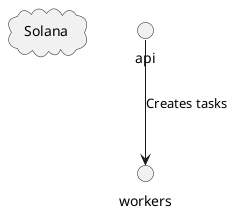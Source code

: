 component "API Server" as api

component "Analysis Workers" as workers
database "PostgreSQL" as db
queue "Redis" as redis
@startuml
cloud "Solana" as solana
api --> workers : Creates tasks
